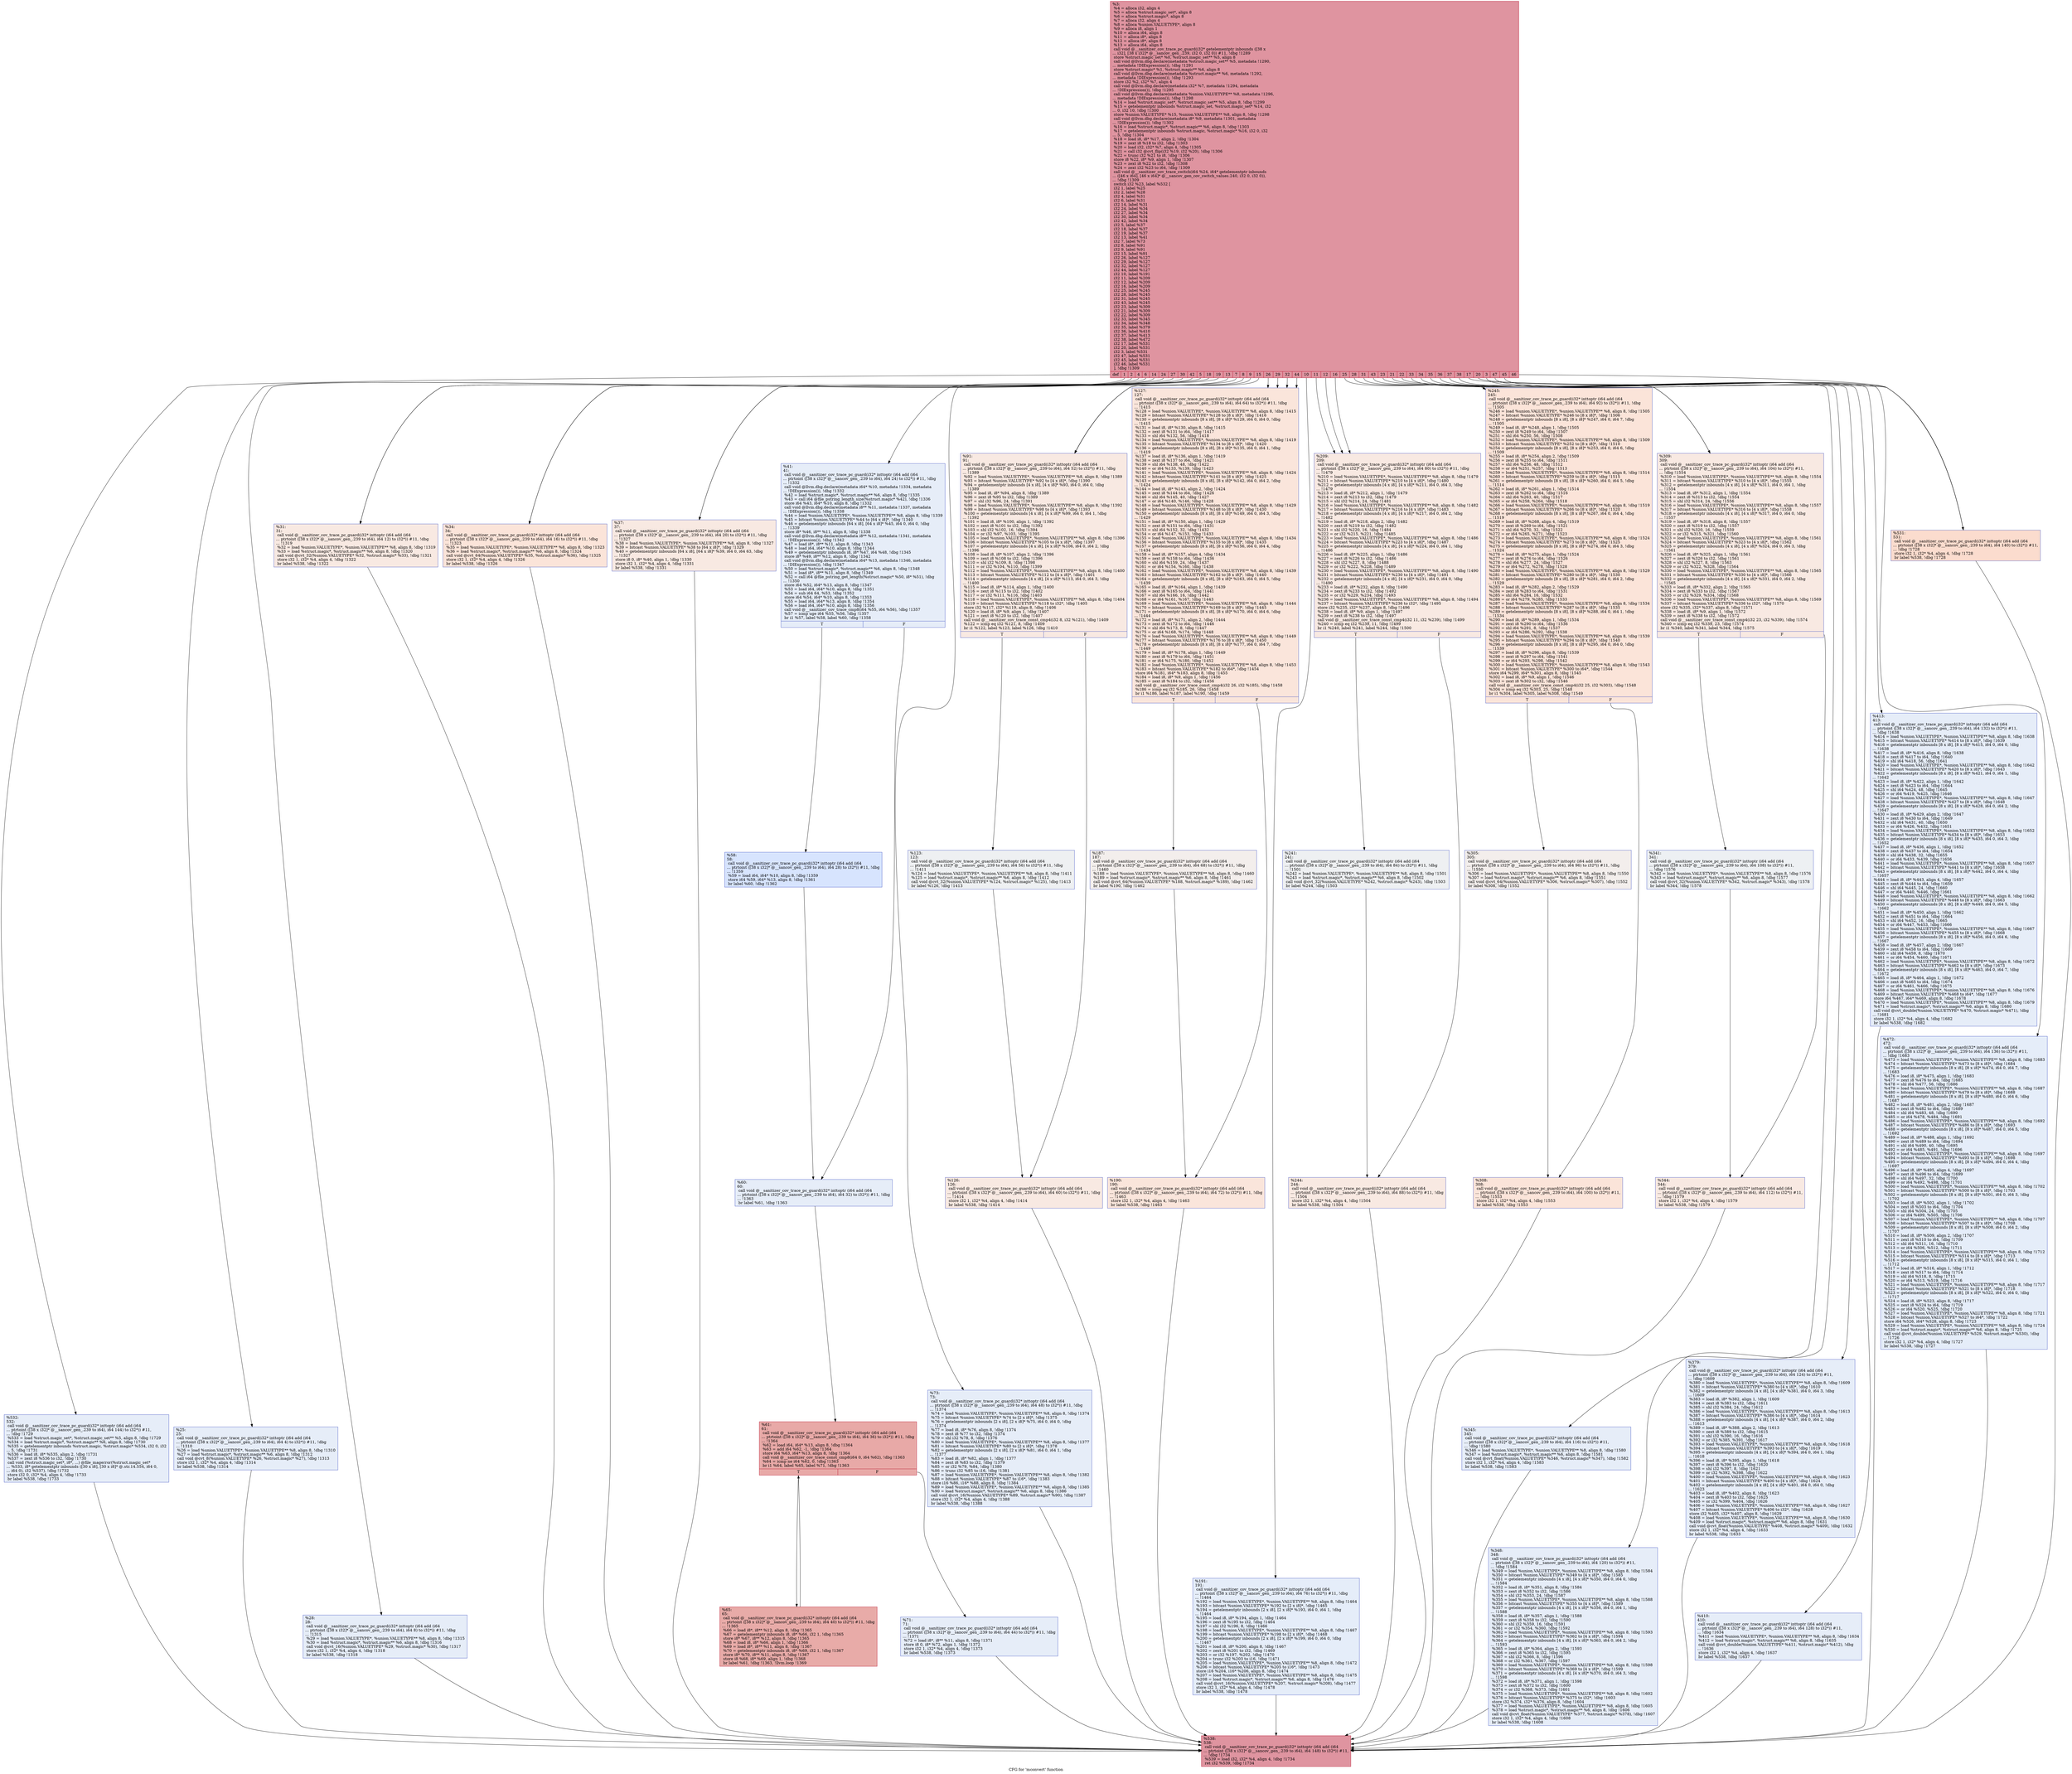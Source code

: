digraph "CFG for 'mconvert' function" {
	label="CFG for 'mconvert' function";

	Node0x564cce70a3f0 [shape=record,color="#b70d28ff", style=filled, fillcolor="#b70d2870",label="{%3:\l  %4 = alloca i32, align 4\l  %5 = alloca %struct.magic_set*, align 8\l  %6 = alloca %struct.magic*, align 8\l  %7 = alloca i32, align 4\l  %8 = alloca %union.VALUETYPE*, align 8\l  %9 = alloca i8, align 1\l  %10 = alloca i64, align 8\l  %11 = alloca i8*, align 8\l  %12 = alloca i8*, align 8\l  %13 = alloca i64, align 8\l  call void @__sanitizer_cov_trace_pc_guard(i32* getelementptr inbounds ([38 x\l... i32], [38 x i32]* @__sancov_gen_.239, i32 0, i32 0)) #11, !dbg !1289\l  store %struct.magic_set* %0, %struct.magic_set** %5, align 8\l  call void @llvm.dbg.declare(metadata %struct.magic_set** %5, metadata !1290,\l... metadata !DIExpression()), !dbg !1291\l  store %struct.magic* %1, %struct.magic** %6, align 8\l  call void @llvm.dbg.declare(metadata %struct.magic** %6, metadata !1292,\l... metadata !DIExpression()), !dbg !1293\l  store i32 %2, i32* %7, align 4\l  call void @llvm.dbg.declare(metadata i32* %7, metadata !1294, metadata\l... !DIExpression()), !dbg !1295\l  call void @llvm.dbg.declare(metadata %union.VALUETYPE** %8, metadata !1296,\l... metadata !DIExpression()), !dbg !1298\l  %14 = load %struct.magic_set*, %struct.magic_set** %5, align 8, !dbg !1299\l  %15 = getelementptr inbounds %struct.magic_set, %struct.magic_set* %14, i32\l... 0, i32 10, !dbg !1300\l  store %union.VALUETYPE* %15, %union.VALUETYPE** %8, align 8, !dbg !1298\l  call void @llvm.dbg.declare(metadata i8* %9, metadata !1301, metadata\l... !DIExpression()), !dbg !1302\l  %16 = load %struct.magic*, %struct.magic** %6, align 8, !dbg !1303\l  %17 = getelementptr inbounds %struct.magic, %struct.magic* %16, i32 0, i32\l... 5, !dbg !1304\l  %18 = load i8, i8* %17, align 2, !dbg !1304\l  %19 = zext i8 %18 to i32, !dbg !1303\l  %20 = load i32, i32* %7, align 4, !dbg !1305\l  %21 = call i32 @cvt_flip(i32 %19, i32 %20), !dbg !1306\l  %22 = trunc i32 %21 to i8, !dbg !1306\l  store i8 %22, i8* %9, align 1, !dbg !1307\l  %23 = zext i8 %22 to i32, !dbg !1308\l  %24 = zext i32 %23 to i64, !dbg !1309\l  call void @__sanitizer_cov_trace_switch(i64 %24, i64* getelementptr inbounds\l... ([46 x i64], [46 x i64]* @__sancov_gen_cov_switch_values.240, i32 0, i32 0)),\l... !dbg !1309\l  switch i32 %23, label %532 [\l    i32 1, label %25\l    i32 2, label %28\l    i32 4, label %31\l    i32 6, label %31\l    i32 14, label %31\l    i32 24, label %34\l    i32 27, label %34\l    i32 30, label %34\l    i32 42, label %34\l    i32 5, label %37\l    i32 18, label %37\l    i32 19, label %37\l    i32 13, label %41\l    i32 7, label %73\l    i32 8, label %91\l    i32 9, label %91\l    i32 15, label %91\l    i32 26, label %127\l    i32 29, label %127\l    i32 32, label %127\l    i32 44, label %127\l    i32 10, label %191\l    i32 11, label %209\l    i32 12, label %209\l    i32 16, label %209\l    i32 25, label %245\l    i32 28, label %245\l    i32 31, label %245\l    i32 43, label %245\l    i32 23, label %309\l    i32 21, label %309\l    i32 22, label %309\l    i32 33, label %345\l    i32 34, label %348\l    i32 35, label %379\l    i32 36, label %410\l    i32 37, label %413\l    i32 38, label %472\l    i32 17, label %531\l    i32 20, label %531\l    i32 3, label %531\l    i32 47, label %531\l    i32 45, label %531\l    i32 46, label %531\l  ], !dbg !1309\l|{<s0>def|<s1>1|<s2>2|<s3>4|<s4>6|<s5>14|<s6>24|<s7>27|<s8>30|<s9>42|<s10>5|<s11>18|<s12>19|<s13>13|<s14>7|<s15>8|<s16>9|<s17>15|<s18>26|<s19>29|<s20>32|<s21>44|<s22>10|<s23>11|<s24>12|<s25>16|<s26>25|<s27>28|<s28>31|<s29>43|<s30>23|<s31>21|<s32>22|<s33>33|<s34>34|<s35>35|<s36>36|<s37>37|<s38>38|<s39>17|<s40>20|<s41>3|<s42>47|<s43>45|<s44>46}}"];
	Node0x564cce70a3f0:s0 -> Node0x564cce70c040;
	Node0x564cce70a3f0:s1 -> Node0x564cce70b550;
	Node0x564cce70a3f0:s2 -> Node0x564cce70b5a0;
	Node0x564cce70a3f0:s3 -> Node0x564cce70b5f0;
	Node0x564cce70a3f0:s4 -> Node0x564cce70b5f0;
	Node0x564cce70a3f0:s5 -> Node0x564cce70b5f0;
	Node0x564cce70a3f0:s6 -> Node0x564cce70b640;
	Node0x564cce70a3f0:s7 -> Node0x564cce70b640;
	Node0x564cce70a3f0:s8 -> Node0x564cce70b640;
	Node0x564cce70a3f0:s9 -> Node0x564cce70b640;
	Node0x564cce70a3f0:s10 -> Node0x564cce70b690;
	Node0x564cce70a3f0:s11 -> Node0x564cce70b690;
	Node0x564cce70a3f0:s12 -> Node0x564cce70b690;
	Node0x564cce70a3f0:s13 -> Node0x564cce70b6e0;
	Node0x564cce70a3f0:s14 -> Node0x564cce70b8c0;
	Node0x564cce70a3f0:s15 -> Node0x564cce70b910;
	Node0x564cce70a3f0:s16 -> Node0x564cce70b910;
	Node0x564cce70a3f0:s17 -> Node0x564cce70b910;
	Node0x564cce70a3f0:s18 -> Node0x564cce70ba00;
	Node0x564cce70a3f0:s19 -> Node0x564cce70ba00;
	Node0x564cce70a3f0:s20 -> Node0x564cce70ba00;
	Node0x564cce70a3f0:s21 -> Node0x564cce70ba00;
	Node0x564cce70a3f0:s22 -> Node0x564cce70baf0;
	Node0x564cce70a3f0:s23 -> Node0x564cce70bb40;
	Node0x564cce70a3f0:s24 -> Node0x564cce70bb40;
	Node0x564cce70a3f0:s25 -> Node0x564cce70bb40;
	Node0x564cce70a3f0:s26 -> Node0x564cce70bc30;
	Node0x564cce70a3f0:s27 -> Node0x564cce70bc30;
	Node0x564cce70a3f0:s28 -> Node0x564cce70bc30;
	Node0x564cce70a3f0:s29 -> Node0x564cce70bc30;
	Node0x564cce70a3f0:s30 -> Node0x564cce70bd20;
	Node0x564cce70a3f0:s31 -> Node0x564cce70bd20;
	Node0x564cce70a3f0:s32 -> Node0x564cce70bd20;
	Node0x564cce70a3f0:s33 -> Node0x564cce70be10;
	Node0x564cce70a3f0:s34 -> Node0x564cce70be60;
	Node0x564cce70a3f0:s35 -> Node0x564cce70beb0;
	Node0x564cce70a3f0:s36 -> Node0x564cce70bf00;
	Node0x564cce70a3f0:s37 -> Node0x564cce70bf50;
	Node0x564cce70a3f0:s38 -> Node0x564cce70bfa0;
	Node0x564cce70a3f0:s39 -> Node0x564cce70bff0;
	Node0x564cce70a3f0:s40 -> Node0x564cce70bff0;
	Node0x564cce70a3f0:s41 -> Node0x564cce70bff0;
	Node0x564cce70a3f0:s42 -> Node0x564cce70bff0;
	Node0x564cce70a3f0:s43 -> Node0x564cce70bff0;
	Node0x564cce70a3f0:s44 -> Node0x564cce70bff0;
	Node0x564cce70b550 [shape=record,color="#3d50c3ff", style=filled, fillcolor="#c7d7f070",label="{%25:\l25:                                               \l  call void @__sanitizer_cov_trace_pc_guard(i32* inttoptr (i64 add (i64\l... ptrtoint ([38 x i32]* @__sancov_gen_.239 to i64), i64 4) to i32*)) #11, !dbg\l... !1310\l  %26 = load %union.VALUETYPE*, %union.VALUETYPE** %8, align 8, !dbg !1310\l  %27 = load %struct.magic*, %struct.magic** %6, align 8, !dbg !1312\l  call void @cvt_8(%union.VALUETYPE* %26, %struct.magic* %27), !dbg !1313\l  store i32 1, i32* %4, align 4, !dbg !1314\l  br label %538, !dbg !1314\l}"];
	Node0x564cce70b550 -> Node0x564cce70c090;
	Node0x564cce70b5a0 [shape=record,color="#3d50c3ff", style=filled, fillcolor="#c7d7f070",label="{%28:\l28:                                               \l  call void @__sanitizer_cov_trace_pc_guard(i32* inttoptr (i64 add (i64\l... ptrtoint ([38 x i32]* @__sancov_gen_.239 to i64), i64 8) to i32*)) #11, !dbg\l... !1315\l  %29 = load %union.VALUETYPE*, %union.VALUETYPE** %8, align 8, !dbg !1315\l  %30 = load %struct.magic*, %struct.magic** %6, align 8, !dbg !1316\l  call void @cvt_16(%union.VALUETYPE* %29, %struct.magic* %30), !dbg !1317\l  store i32 1, i32* %4, align 4, !dbg !1318\l  br label %538, !dbg !1318\l}"];
	Node0x564cce70b5a0 -> Node0x564cce70c090;
	Node0x564cce70b5f0 [shape=record,color="#3d50c3ff", style=filled, fillcolor="#efcebd70",label="{%31:\l31:                                               \l  call void @__sanitizer_cov_trace_pc_guard(i32* inttoptr (i64 add (i64\l... ptrtoint ([38 x i32]* @__sancov_gen_.239 to i64), i64 12) to i32*)) #11, !dbg\l... !1319\l  %32 = load %union.VALUETYPE*, %union.VALUETYPE** %8, align 8, !dbg !1319\l  %33 = load %struct.magic*, %struct.magic** %6, align 8, !dbg !1320\l  call void @cvt_32(%union.VALUETYPE* %32, %struct.magic* %33), !dbg !1321\l  store i32 1, i32* %4, align 4, !dbg !1322\l  br label %538, !dbg !1322\l}"];
	Node0x564cce70b5f0 -> Node0x564cce70c090;
	Node0x564cce70b640 [shape=record,color="#3d50c3ff", style=filled, fillcolor="#f5c1a970",label="{%34:\l34:                                               \l  call void @__sanitizer_cov_trace_pc_guard(i32* inttoptr (i64 add (i64\l... ptrtoint ([38 x i32]* @__sancov_gen_.239 to i64), i64 16) to i32*)) #11, !dbg\l... !1323\l  %35 = load %union.VALUETYPE*, %union.VALUETYPE** %8, align 8, !dbg !1323\l  %36 = load %struct.magic*, %struct.magic** %6, align 8, !dbg !1324\l  call void @cvt_64(%union.VALUETYPE* %35, %struct.magic* %36), !dbg !1325\l  store i32 1, i32* %4, align 4, !dbg !1326\l  br label %538, !dbg !1326\l}"];
	Node0x564cce70b640 -> Node0x564cce70c090;
	Node0x564cce70b690 [shape=record,color="#3d50c3ff", style=filled, fillcolor="#efcebd70",label="{%37:\l37:                                               \l  call void @__sanitizer_cov_trace_pc_guard(i32* inttoptr (i64 add (i64\l... ptrtoint ([38 x i32]* @__sancov_gen_.239 to i64), i64 20) to i32*)) #11, !dbg\l... !1327\l  %38 = load %union.VALUETYPE*, %union.VALUETYPE** %8, align 8, !dbg !1327\l  %39 = bitcast %union.VALUETYPE* %38 to [64 x i8]*, !dbg !1329\l  %40 = getelementptr inbounds [64 x i8], [64 x i8]* %39, i64 0, i64 63, !dbg\l... !1327\l  store i8 0, i8* %40, align 1, !dbg !1330\l  store i32 1, i32* %4, align 4, !dbg !1331\l  br label %538, !dbg !1331\l}"];
	Node0x564cce70b690 -> Node0x564cce70c090;
	Node0x564cce70b6e0 [shape=record,color="#3d50c3ff", style=filled, fillcolor="#c7d7f070",label="{%41:\l41:                                               \l  call void @__sanitizer_cov_trace_pc_guard(i32* inttoptr (i64 add (i64\l... ptrtoint ([38 x i32]* @__sancov_gen_.239 to i64), i64 24) to i32*)) #11, !dbg\l... !1332\l  call void @llvm.dbg.declare(metadata i64* %10, metadata !1334, metadata\l... !DIExpression()), !dbg !1332\l  %42 = load %struct.magic*, %struct.magic** %6, align 8, !dbg !1335\l  %43 = call i64 @file_pstring_length_size(%struct.magic* %42), !dbg !1336\l  store i64 %43, i64* %10, align 8, !dbg !1332\l  call void @llvm.dbg.declare(metadata i8** %11, metadata !1337, metadata\l... !DIExpression()), !dbg !1338\l  %44 = load %union.VALUETYPE*, %union.VALUETYPE** %8, align 8, !dbg !1339\l  %45 = bitcast %union.VALUETYPE* %44 to [64 x i8]*, !dbg !1340\l  %46 = getelementptr inbounds [64 x i8], [64 x i8]* %45, i64 0, i64 0, !dbg\l... !1339\l  store i8* %46, i8** %11, align 8, !dbg !1338\l  call void @llvm.dbg.declare(metadata i8** %12, metadata !1341, metadata\l... !DIExpression()), !dbg !1342\l  %47 = load i8*, i8** %11, align 8, !dbg !1343\l  %48 = load i64, i64* %10, align 8, !dbg !1344\l  %49 = getelementptr inbounds i8, i8* %47, i64 %48, !dbg !1345\l  store i8* %49, i8** %12, align 8, !dbg !1342\l  call void @llvm.dbg.declare(metadata i64* %13, metadata !1346, metadata\l... !DIExpression()), !dbg !1347\l  %50 = load %struct.magic*, %struct.magic** %6, align 8, !dbg !1348\l  %51 = load i8*, i8** %11, align 8, !dbg !1349\l  %52 = call i64 @file_pstring_get_length(%struct.magic* %50, i8* %51), !dbg\l... !1350\l  store i64 %52, i64* %13, align 8, !dbg !1347\l  %53 = load i64, i64* %10, align 8, !dbg !1351\l  %54 = sub i64 64, %53, !dbg !1352\l  store i64 %54, i64* %10, align 8, !dbg !1353\l  %55 = load i64, i64* %13, align 8, !dbg !1354\l  %56 = load i64, i64* %10, align 8, !dbg !1356\l  call void @__sanitizer_cov_trace_cmp8(i64 %55, i64 %56), !dbg !1357\l  %57 = icmp uge i64 %55, %56, !dbg !1357\l  br i1 %57, label %58, label %60, !dbg !1358\l|{<s0>T|<s1>F}}"];
	Node0x564cce70b6e0:s0 -> Node0x564cce70b730;
	Node0x564cce70b6e0:s1 -> Node0x564cce70b780;
	Node0x564cce70b730 [shape=record,color="#3d50c3ff", style=filled, fillcolor="#a5c3fe70",label="{%58:\l58:                                               \l  call void @__sanitizer_cov_trace_pc_guard(i32* inttoptr (i64 add (i64\l... ptrtoint ([38 x i32]* @__sancov_gen_.239 to i64), i64 28) to i32*)) #11, !dbg\l... !1359\l  %59 = load i64, i64* %10, align 8, !dbg !1359\l  store i64 %59, i64* %13, align 8, !dbg !1361\l  br label %60, !dbg !1362\l}"];
	Node0x564cce70b730 -> Node0x564cce70b780;
	Node0x564cce70b780 [shape=record,color="#3d50c3ff", style=filled, fillcolor="#c7d7f070",label="{%60:\l60:                                               \l  call void @__sanitizer_cov_trace_pc_guard(i32* inttoptr (i64 add (i64\l... ptrtoint ([38 x i32]* @__sancov_gen_.239 to i64), i64 32) to i32*)) #11, !dbg\l... !1363\l  br label %61, !dbg !1363\l}"];
	Node0x564cce70b780 -> Node0x564cce70b7d0;
	Node0x564cce70b7d0 [shape=record,color="#b70d28ff", style=filled, fillcolor="#ca3b3770",label="{%61:\l61:                                               \l  call void @__sanitizer_cov_trace_pc_guard(i32* inttoptr (i64 add (i64\l... ptrtoint ([38 x i32]* @__sancov_gen_.239 to i64), i64 36) to i32*)) #11, !dbg\l... !1364\l  %62 = load i64, i64* %13, align 8, !dbg !1364\l  %63 = add i64 %62, -1, !dbg !1364\l  store i64 %63, i64* %13, align 8, !dbg !1364\l  call void @__sanitizer_cov_trace_const_cmp8(i64 0, i64 %62), !dbg !1363\l  %64 = icmp ne i64 %62, 0, !dbg !1363\l  br i1 %64, label %65, label %71, !dbg !1363\l|{<s0>T|<s1>F}}"];
	Node0x564cce70b7d0:s0 -> Node0x564cce70b820;
	Node0x564cce70b7d0:s1 -> Node0x564cce70b870;
	Node0x564cce70b820 [shape=record,color="#b70d28ff", style=filled, fillcolor="#cc403a70",label="{%65:\l65:                                               \l  call void @__sanitizer_cov_trace_pc_guard(i32* inttoptr (i64 add (i64\l... ptrtoint ([38 x i32]* @__sancov_gen_.239 to i64), i64 40) to i32*)) #11, !dbg\l... !1365\l  %66 = load i8*, i8** %12, align 8, !dbg !1365\l  %67 = getelementptr inbounds i8, i8* %66, i32 1, !dbg !1365\l  store i8* %67, i8** %12, align 8, !dbg !1365\l  %68 = load i8, i8* %66, align 1, !dbg !1366\l  %69 = load i8*, i8** %11, align 8, !dbg !1367\l  %70 = getelementptr inbounds i8, i8* %69, i32 1, !dbg !1367\l  store i8* %70, i8** %11, align 8, !dbg !1367\l  store i8 %68, i8* %69, align 1, !dbg !1368\l  br label %61, !dbg !1363, !llvm.loop !1369\l}"];
	Node0x564cce70b820 -> Node0x564cce70b7d0;
	Node0x564cce70b870 [shape=record,color="#3d50c3ff", style=filled, fillcolor="#c7d7f070",label="{%71:\l71:                                               \l  call void @__sanitizer_cov_trace_pc_guard(i32* inttoptr (i64 add (i64\l... ptrtoint ([38 x i32]* @__sancov_gen_.239 to i64), i64 44) to i32*)) #11, !dbg\l... !1371\l  %72 = load i8*, i8** %11, align 8, !dbg !1371\l  store i8 0, i8* %72, align 1, !dbg !1372\l  store i32 1, i32* %4, align 4, !dbg !1373\l  br label %538, !dbg !1373\l}"];
	Node0x564cce70b870 -> Node0x564cce70c090;
	Node0x564cce70b8c0 [shape=record,color="#3d50c3ff", style=filled, fillcolor="#c7d7f070",label="{%73:\l73:                                               \l  call void @__sanitizer_cov_trace_pc_guard(i32* inttoptr (i64 add (i64\l... ptrtoint ([38 x i32]* @__sancov_gen_.239 to i64), i64 48) to i32*)) #11, !dbg\l... !1374\l  %74 = load %union.VALUETYPE*, %union.VALUETYPE** %8, align 8, !dbg !1374\l  %75 = bitcast %union.VALUETYPE* %74 to [2 x i8]*, !dbg !1375\l  %76 = getelementptr inbounds [2 x i8], [2 x i8]* %75, i64 0, i64 0, !dbg\l... !1374\l  %77 = load i8, i8* %76, align 8, !dbg !1374\l  %78 = zext i8 %77 to i32, !dbg !1374\l  %79 = shl i32 %78, 8, !dbg !1376\l  %80 = load %union.VALUETYPE*, %union.VALUETYPE** %8, align 8, !dbg !1377\l  %81 = bitcast %union.VALUETYPE* %80 to [2 x i8]*, !dbg !1378\l  %82 = getelementptr inbounds [2 x i8], [2 x i8]* %81, i64 0, i64 1, !dbg\l... !1377\l  %83 = load i8, i8* %82, align 1, !dbg !1377\l  %84 = zext i8 %83 to i32, !dbg !1379\l  %85 = or i32 %79, %84, !dbg !1380\l  %86 = trunc i32 %85 to i16, !dbg !1381\l  %87 = load %union.VALUETYPE*, %union.VALUETYPE** %8, align 8, !dbg !1382\l  %88 = bitcast %union.VALUETYPE* %87 to i16*, !dbg !1383\l  store i16 %86, i16* %88, align 8, !dbg !1384\l  %89 = load %union.VALUETYPE*, %union.VALUETYPE** %8, align 8, !dbg !1385\l  %90 = load %struct.magic*, %struct.magic** %6, align 8, !dbg !1386\l  call void @cvt_16(%union.VALUETYPE* %89, %struct.magic* %90), !dbg !1387\l  store i32 1, i32* %4, align 4, !dbg !1388\l  br label %538, !dbg !1388\l}"];
	Node0x564cce70b8c0 -> Node0x564cce70c090;
	Node0x564cce70b910 [shape=record,color="#3d50c3ff", style=filled, fillcolor="#efcebd70",label="{%91:\l91:                                               \l  call void @__sanitizer_cov_trace_pc_guard(i32* inttoptr (i64 add (i64\l... ptrtoint ([38 x i32]* @__sancov_gen_.239 to i64), i64 52) to i32*)) #11, !dbg\l... !1389\l  %92 = load %union.VALUETYPE*, %union.VALUETYPE** %8, align 8, !dbg !1389\l  %93 = bitcast %union.VALUETYPE* %92 to [4 x i8]*, !dbg !1390\l  %94 = getelementptr inbounds [4 x i8], [4 x i8]* %93, i64 0, i64 0, !dbg\l... !1389\l  %95 = load i8, i8* %94, align 8, !dbg !1389\l  %96 = zext i8 %95 to i32, !dbg !1389\l  %97 = shl i32 %96, 24, !dbg !1391\l  %98 = load %union.VALUETYPE*, %union.VALUETYPE** %8, align 8, !dbg !1392\l  %99 = bitcast %union.VALUETYPE* %98 to [4 x i8]*, !dbg !1393\l  %100 = getelementptr inbounds [4 x i8], [4 x i8]* %99, i64 0, i64 1, !dbg\l... !1392\l  %101 = load i8, i8* %100, align 1, !dbg !1392\l  %102 = zext i8 %101 to i32, !dbg !1392\l  %103 = shl i32 %102, 16, !dbg !1394\l  %104 = or i32 %97, %103, !dbg !1395\l  %105 = load %union.VALUETYPE*, %union.VALUETYPE** %8, align 8, !dbg !1396\l  %106 = bitcast %union.VALUETYPE* %105 to [4 x i8]*, !dbg !1397\l  %107 = getelementptr inbounds [4 x i8], [4 x i8]* %106, i64 0, i64 2, !dbg\l... !1396\l  %108 = load i8, i8* %107, align 2, !dbg !1396\l  %109 = zext i8 %108 to i32, !dbg !1396\l  %110 = shl i32 %109, 8, !dbg !1398\l  %111 = or i32 %104, %110, !dbg !1399\l  %112 = load %union.VALUETYPE*, %union.VALUETYPE** %8, align 8, !dbg !1400\l  %113 = bitcast %union.VALUETYPE* %112 to [4 x i8]*, !dbg !1401\l  %114 = getelementptr inbounds [4 x i8], [4 x i8]* %113, i64 0, i64 3, !dbg\l... !1400\l  %115 = load i8, i8* %114, align 1, !dbg !1400\l  %116 = zext i8 %115 to i32, !dbg !1402\l  %117 = or i32 %111, %116, !dbg !1403\l  %118 = load %union.VALUETYPE*, %union.VALUETYPE** %8, align 8, !dbg !1404\l  %119 = bitcast %union.VALUETYPE* %118 to i32*, !dbg !1405\l  store i32 %117, i32* %119, align 8, !dbg !1406\l  %120 = load i8, i8* %9, align 1, !dbg !1407\l  %121 = zext i8 %120 to i32, !dbg !1407\l  call void @__sanitizer_cov_trace_const_cmp4(i32 8, i32 %121), !dbg !1409\l  %122 = icmp eq i32 %121, 8, !dbg !1409\l  br i1 %122, label %123, label %126, !dbg !1410\l|{<s0>T|<s1>F}}"];
	Node0x564cce70b910:s0 -> Node0x564cce70b960;
	Node0x564cce70b910:s1 -> Node0x564cce70b9b0;
	Node0x564cce70b960 [shape=record,color="#3d50c3ff", style=filled, fillcolor="#d9dce170",label="{%123:\l123:                                              \l  call void @__sanitizer_cov_trace_pc_guard(i32* inttoptr (i64 add (i64\l... ptrtoint ([38 x i32]* @__sancov_gen_.239 to i64), i64 56) to i32*)) #11, !dbg\l... !1411\l  %124 = load %union.VALUETYPE*, %union.VALUETYPE** %8, align 8, !dbg !1411\l  %125 = load %struct.magic*, %struct.magic** %6, align 8, !dbg !1412\l  call void @cvt_32(%union.VALUETYPE* %124, %struct.magic* %125), !dbg !1413\l  br label %126, !dbg !1413\l}"];
	Node0x564cce70b960 -> Node0x564cce70b9b0;
	Node0x564cce70b9b0 [shape=record,color="#3d50c3ff", style=filled, fillcolor="#efcebd70",label="{%126:\l126:                                              \l  call void @__sanitizer_cov_trace_pc_guard(i32* inttoptr (i64 add (i64\l... ptrtoint ([38 x i32]* @__sancov_gen_.239 to i64), i64 60) to i32*)) #11, !dbg\l... !1414\l  store i32 1, i32* %4, align 4, !dbg !1414\l  br label %538, !dbg !1414\l}"];
	Node0x564cce70b9b0 -> Node0x564cce70c090;
	Node0x564cce70ba00 [shape=record,color="#3d50c3ff", style=filled, fillcolor="#f4c5ad70",label="{%127:\l127:                                              \l  call void @__sanitizer_cov_trace_pc_guard(i32* inttoptr (i64 add (i64\l... ptrtoint ([38 x i32]* @__sancov_gen_.239 to i64), i64 64) to i32*)) #11, !dbg\l... !1415\l  %128 = load %union.VALUETYPE*, %union.VALUETYPE** %8, align 8, !dbg !1415\l  %129 = bitcast %union.VALUETYPE* %128 to [8 x i8]*, !dbg !1416\l  %130 = getelementptr inbounds [8 x i8], [8 x i8]* %129, i64 0, i64 0, !dbg\l... !1415\l  %131 = load i8, i8* %130, align 8, !dbg !1415\l  %132 = zext i8 %131 to i64, !dbg !1417\l  %133 = shl i64 %132, 56, !dbg !1418\l  %134 = load %union.VALUETYPE*, %union.VALUETYPE** %8, align 8, !dbg !1419\l  %135 = bitcast %union.VALUETYPE* %134 to [8 x i8]*, !dbg !1420\l  %136 = getelementptr inbounds [8 x i8], [8 x i8]* %135, i64 0, i64 1, !dbg\l... !1419\l  %137 = load i8, i8* %136, align 1, !dbg !1419\l  %138 = zext i8 %137 to i64, !dbg !1421\l  %139 = shl i64 %138, 48, !dbg !1422\l  %140 = or i64 %133, %139, !dbg !1423\l  %141 = load %union.VALUETYPE*, %union.VALUETYPE** %8, align 8, !dbg !1424\l  %142 = bitcast %union.VALUETYPE* %141 to [8 x i8]*, !dbg !1425\l  %143 = getelementptr inbounds [8 x i8], [8 x i8]* %142, i64 0, i64 2, !dbg\l... !1424\l  %144 = load i8, i8* %143, align 2, !dbg !1424\l  %145 = zext i8 %144 to i64, !dbg !1426\l  %146 = shl i64 %145, 40, !dbg !1427\l  %147 = or i64 %140, %146, !dbg !1428\l  %148 = load %union.VALUETYPE*, %union.VALUETYPE** %8, align 8, !dbg !1429\l  %149 = bitcast %union.VALUETYPE* %148 to [8 x i8]*, !dbg !1430\l  %150 = getelementptr inbounds [8 x i8], [8 x i8]* %149, i64 0, i64 3, !dbg\l... !1429\l  %151 = load i8, i8* %150, align 1, !dbg !1429\l  %152 = zext i8 %151 to i64, !dbg !1431\l  %153 = shl i64 %152, 32, !dbg !1432\l  %154 = or i64 %147, %153, !dbg !1433\l  %155 = load %union.VALUETYPE*, %union.VALUETYPE** %8, align 8, !dbg !1434\l  %156 = bitcast %union.VALUETYPE* %155 to [8 x i8]*, !dbg !1435\l  %157 = getelementptr inbounds [8 x i8], [8 x i8]* %156, i64 0, i64 4, !dbg\l... !1434\l  %158 = load i8, i8* %157, align 4, !dbg !1434\l  %159 = zext i8 %158 to i64, !dbg !1436\l  %160 = shl i64 %159, 24, !dbg !1437\l  %161 = or i64 %154, %160, !dbg !1438\l  %162 = load %union.VALUETYPE*, %union.VALUETYPE** %8, align 8, !dbg !1439\l  %163 = bitcast %union.VALUETYPE* %162 to [8 x i8]*, !dbg !1440\l  %164 = getelementptr inbounds [8 x i8], [8 x i8]* %163, i64 0, i64 5, !dbg\l... !1439\l  %165 = load i8, i8* %164, align 1, !dbg !1439\l  %166 = zext i8 %165 to i64, !dbg !1441\l  %167 = shl i64 %166, 16, !dbg !1442\l  %168 = or i64 %161, %167, !dbg !1443\l  %169 = load %union.VALUETYPE*, %union.VALUETYPE** %8, align 8, !dbg !1444\l  %170 = bitcast %union.VALUETYPE* %169 to [8 x i8]*, !dbg !1445\l  %171 = getelementptr inbounds [8 x i8], [8 x i8]* %170, i64 0, i64 6, !dbg\l... !1444\l  %172 = load i8, i8* %171, align 2, !dbg !1444\l  %173 = zext i8 %172 to i64, !dbg !1446\l  %174 = shl i64 %173, 8, !dbg !1447\l  %175 = or i64 %168, %174, !dbg !1448\l  %176 = load %union.VALUETYPE*, %union.VALUETYPE** %8, align 8, !dbg !1449\l  %177 = bitcast %union.VALUETYPE* %176 to [8 x i8]*, !dbg !1450\l  %178 = getelementptr inbounds [8 x i8], [8 x i8]* %177, i64 0, i64 7, !dbg\l... !1449\l  %179 = load i8, i8* %178, align 1, !dbg !1449\l  %180 = zext i8 %179 to i64, !dbg !1451\l  %181 = or i64 %175, %180, !dbg !1452\l  %182 = load %union.VALUETYPE*, %union.VALUETYPE** %8, align 8, !dbg !1453\l  %183 = bitcast %union.VALUETYPE* %182 to i64*, !dbg !1454\l  store i64 %181, i64* %183, align 8, !dbg !1455\l  %184 = load i8, i8* %9, align 1, !dbg !1456\l  %185 = zext i8 %184 to i32, !dbg !1456\l  call void @__sanitizer_cov_trace_const_cmp4(i32 26, i32 %185), !dbg !1458\l  %186 = icmp eq i32 %185, 26, !dbg !1458\l  br i1 %186, label %187, label %190, !dbg !1459\l|{<s0>T|<s1>F}}"];
	Node0x564cce70ba00:s0 -> Node0x564cce70ba50;
	Node0x564cce70ba00:s1 -> Node0x564cce70baa0;
	Node0x564cce70ba50 [shape=record,color="#3d50c3ff", style=filled, fillcolor="#e3d9d370",label="{%187:\l187:                                              \l  call void @__sanitizer_cov_trace_pc_guard(i32* inttoptr (i64 add (i64\l... ptrtoint ([38 x i32]* @__sancov_gen_.239 to i64), i64 68) to i32*)) #11, !dbg\l... !1460\l  %188 = load %union.VALUETYPE*, %union.VALUETYPE** %8, align 8, !dbg !1460\l  %189 = load %struct.magic*, %struct.magic** %6, align 8, !dbg !1461\l  call void @cvt_64(%union.VALUETYPE* %188, %struct.magic* %189), !dbg !1462\l  br label %190, !dbg !1462\l}"];
	Node0x564cce70ba50 -> Node0x564cce70baa0;
	Node0x564cce70baa0 [shape=record,color="#3d50c3ff", style=filled, fillcolor="#f4c5ad70",label="{%190:\l190:                                              \l  call void @__sanitizer_cov_trace_pc_guard(i32* inttoptr (i64 add (i64\l... ptrtoint ([38 x i32]* @__sancov_gen_.239 to i64), i64 72) to i32*)) #11, !dbg\l... !1463\l  store i32 1, i32* %4, align 4, !dbg !1463\l  br label %538, !dbg !1463\l}"];
	Node0x564cce70baa0 -> Node0x564cce70c090;
	Node0x564cce70baf0 [shape=record,color="#3d50c3ff", style=filled, fillcolor="#c5d6f270",label="{%191:\l191:                                              \l  call void @__sanitizer_cov_trace_pc_guard(i32* inttoptr (i64 add (i64\l... ptrtoint ([38 x i32]* @__sancov_gen_.239 to i64), i64 76) to i32*)) #11, !dbg\l... !1464\l  %192 = load %union.VALUETYPE*, %union.VALUETYPE** %8, align 8, !dbg !1464\l  %193 = bitcast %union.VALUETYPE* %192 to [2 x i8]*, !dbg !1465\l  %194 = getelementptr inbounds [2 x i8], [2 x i8]* %193, i64 0, i64 1, !dbg\l... !1464\l  %195 = load i8, i8* %194, align 1, !dbg !1464\l  %196 = zext i8 %195 to i32, !dbg !1464\l  %197 = shl i32 %196, 8, !dbg !1466\l  %198 = load %union.VALUETYPE*, %union.VALUETYPE** %8, align 8, !dbg !1467\l  %199 = bitcast %union.VALUETYPE* %198 to [2 x i8]*, !dbg !1468\l  %200 = getelementptr inbounds [2 x i8], [2 x i8]* %199, i64 0, i64 0, !dbg\l... !1467\l  %201 = load i8, i8* %200, align 8, !dbg !1467\l  %202 = zext i8 %201 to i32, !dbg !1469\l  %203 = or i32 %197, %202, !dbg !1470\l  %204 = trunc i32 %203 to i16, !dbg !1471\l  %205 = load %union.VALUETYPE*, %union.VALUETYPE** %8, align 8, !dbg !1472\l  %206 = bitcast %union.VALUETYPE* %205 to i16*, !dbg !1473\l  store i16 %204, i16* %206, align 8, !dbg !1474\l  %207 = load %union.VALUETYPE*, %union.VALUETYPE** %8, align 8, !dbg !1475\l  %208 = load %struct.magic*, %struct.magic** %6, align 8, !dbg !1476\l  call void @cvt_16(%union.VALUETYPE* %207, %struct.magic* %208), !dbg !1477\l  store i32 1, i32* %4, align 4, !dbg !1478\l  br label %538, !dbg !1478\l}"];
	Node0x564cce70baf0 -> Node0x564cce70c090;
	Node0x564cce70bb40 [shape=record,color="#3d50c3ff", style=filled, fillcolor="#efcebd70",label="{%209:\l209:                                              \l  call void @__sanitizer_cov_trace_pc_guard(i32* inttoptr (i64 add (i64\l... ptrtoint ([38 x i32]* @__sancov_gen_.239 to i64), i64 80) to i32*)) #11, !dbg\l... !1479\l  %210 = load %union.VALUETYPE*, %union.VALUETYPE** %8, align 8, !dbg !1479\l  %211 = bitcast %union.VALUETYPE* %210 to [4 x i8]*, !dbg !1480\l  %212 = getelementptr inbounds [4 x i8], [4 x i8]* %211, i64 0, i64 3, !dbg\l... !1479\l  %213 = load i8, i8* %212, align 1, !dbg !1479\l  %214 = zext i8 %213 to i32, !dbg !1479\l  %215 = shl i32 %214, 24, !dbg !1481\l  %216 = load %union.VALUETYPE*, %union.VALUETYPE** %8, align 8, !dbg !1482\l  %217 = bitcast %union.VALUETYPE* %216 to [4 x i8]*, !dbg !1483\l  %218 = getelementptr inbounds [4 x i8], [4 x i8]* %217, i64 0, i64 2, !dbg\l... !1482\l  %219 = load i8, i8* %218, align 2, !dbg !1482\l  %220 = zext i8 %219 to i32, !dbg !1482\l  %221 = shl i32 %220, 16, !dbg !1484\l  %222 = or i32 %215, %221, !dbg !1485\l  %223 = load %union.VALUETYPE*, %union.VALUETYPE** %8, align 8, !dbg !1486\l  %224 = bitcast %union.VALUETYPE* %223 to [4 x i8]*, !dbg !1487\l  %225 = getelementptr inbounds [4 x i8], [4 x i8]* %224, i64 0, i64 1, !dbg\l... !1486\l  %226 = load i8, i8* %225, align 1, !dbg !1486\l  %227 = zext i8 %226 to i32, !dbg !1486\l  %228 = shl i32 %227, 8, !dbg !1488\l  %229 = or i32 %222, %228, !dbg !1489\l  %230 = load %union.VALUETYPE*, %union.VALUETYPE** %8, align 8, !dbg !1490\l  %231 = bitcast %union.VALUETYPE* %230 to [4 x i8]*, !dbg !1491\l  %232 = getelementptr inbounds [4 x i8], [4 x i8]* %231, i64 0, i64 0, !dbg\l... !1490\l  %233 = load i8, i8* %232, align 8, !dbg !1490\l  %234 = zext i8 %233 to i32, !dbg !1492\l  %235 = or i32 %229, %234, !dbg !1493\l  %236 = load %union.VALUETYPE*, %union.VALUETYPE** %8, align 8, !dbg !1494\l  %237 = bitcast %union.VALUETYPE* %236 to i32*, !dbg !1495\l  store i32 %235, i32* %237, align 8, !dbg !1496\l  %238 = load i8, i8* %9, align 1, !dbg !1497\l  %239 = zext i8 %238 to i32, !dbg !1497\l  call void @__sanitizer_cov_trace_const_cmp4(i32 11, i32 %239), !dbg !1499\l  %240 = icmp eq i32 %239, 11, !dbg !1499\l  br i1 %240, label %241, label %244, !dbg !1500\l|{<s0>T|<s1>F}}"];
	Node0x564cce70bb40:s0 -> Node0x564cce70bb90;
	Node0x564cce70bb40:s1 -> Node0x564cce70bbe0;
	Node0x564cce70bb90 [shape=record,color="#3d50c3ff", style=filled, fillcolor="#d9dce170",label="{%241:\l241:                                              \l  call void @__sanitizer_cov_trace_pc_guard(i32* inttoptr (i64 add (i64\l... ptrtoint ([38 x i32]* @__sancov_gen_.239 to i64), i64 84) to i32*)) #11, !dbg\l... !1501\l  %242 = load %union.VALUETYPE*, %union.VALUETYPE** %8, align 8, !dbg !1501\l  %243 = load %struct.magic*, %struct.magic** %6, align 8, !dbg !1502\l  call void @cvt_32(%union.VALUETYPE* %242, %struct.magic* %243), !dbg !1503\l  br label %244, !dbg !1503\l}"];
	Node0x564cce70bb90 -> Node0x564cce70bbe0;
	Node0x564cce70bbe0 [shape=record,color="#3d50c3ff", style=filled, fillcolor="#efcebd70",label="{%244:\l244:                                              \l  call void @__sanitizer_cov_trace_pc_guard(i32* inttoptr (i64 add (i64\l... ptrtoint ([38 x i32]* @__sancov_gen_.239 to i64), i64 88) to i32*)) #11, !dbg\l... !1504\l  store i32 1, i32* %4, align 4, !dbg !1504\l  br label %538, !dbg !1504\l}"];
	Node0x564cce70bbe0 -> Node0x564cce70c090;
	Node0x564cce70bc30 [shape=record,color="#3d50c3ff", style=filled, fillcolor="#f5c1a970",label="{%245:\l245:                                              \l  call void @__sanitizer_cov_trace_pc_guard(i32* inttoptr (i64 add (i64\l... ptrtoint ([38 x i32]* @__sancov_gen_.239 to i64), i64 92) to i32*)) #11, !dbg\l... !1505\l  %246 = load %union.VALUETYPE*, %union.VALUETYPE** %8, align 8, !dbg !1505\l  %247 = bitcast %union.VALUETYPE* %246 to [8 x i8]*, !dbg !1506\l  %248 = getelementptr inbounds [8 x i8], [8 x i8]* %247, i64 0, i64 7, !dbg\l... !1505\l  %249 = load i8, i8* %248, align 1, !dbg !1505\l  %250 = zext i8 %249 to i64, !dbg !1507\l  %251 = shl i64 %250, 56, !dbg !1508\l  %252 = load %union.VALUETYPE*, %union.VALUETYPE** %8, align 8, !dbg !1509\l  %253 = bitcast %union.VALUETYPE* %252 to [8 x i8]*, !dbg !1510\l  %254 = getelementptr inbounds [8 x i8], [8 x i8]* %253, i64 0, i64 6, !dbg\l... !1509\l  %255 = load i8, i8* %254, align 2, !dbg !1509\l  %256 = zext i8 %255 to i64, !dbg !1511\l  %257 = shl i64 %256, 48, !dbg !1512\l  %258 = or i64 %251, %257, !dbg !1513\l  %259 = load %union.VALUETYPE*, %union.VALUETYPE** %8, align 8, !dbg !1514\l  %260 = bitcast %union.VALUETYPE* %259 to [8 x i8]*, !dbg !1515\l  %261 = getelementptr inbounds [8 x i8], [8 x i8]* %260, i64 0, i64 5, !dbg\l... !1514\l  %262 = load i8, i8* %261, align 1, !dbg !1514\l  %263 = zext i8 %262 to i64, !dbg !1516\l  %264 = shl i64 %263, 40, !dbg !1517\l  %265 = or i64 %258, %264, !dbg !1518\l  %266 = load %union.VALUETYPE*, %union.VALUETYPE** %8, align 8, !dbg !1519\l  %267 = bitcast %union.VALUETYPE* %266 to [8 x i8]*, !dbg !1520\l  %268 = getelementptr inbounds [8 x i8], [8 x i8]* %267, i64 0, i64 4, !dbg\l... !1519\l  %269 = load i8, i8* %268, align 4, !dbg !1519\l  %270 = zext i8 %269 to i64, !dbg !1521\l  %271 = shl i64 %270, 32, !dbg !1522\l  %272 = or i64 %265, %271, !dbg !1523\l  %273 = load %union.VALUETYPE*, %union.VALUETYPE** %8, align 8, !dbg !1524\l  %274 = bitcast %union.VALUETYPE* %273 to [8 x i8]*, !dbg !1525\l  %275 = getelementptr inbounds [8 x i8], [8 x i8]* %274, i64 0, i64 3, !dbg\l... !1524\l  %276 = load i8, i8* %275, align 1, !dbg !1524\l  %277 = zext i8 %276 to i64, !dbg !1526\l  %278 = shl i64 %277, 24, !dbg !1527\l  %279 = or i64 %272, %278, !dbg !1528\l  %280 = load %union.VALUETYPE*, %union.VALUETYPE** %8, align 8, !dbg !1529\l  %281 = bitcast %union.VALUETYPE* %280 to [8 x i8]*, !dbg !1530\l  %282 = getelementptr inbounds [8 x i8], [8 x i8]* %281, i64 0, i64 2, !dbg\l... !1529\l  %283 = load i8, i8* %282, align 2, !dbg !1529\l  %284 = zext i8 %283 to i64, !dbg !1531\l  %285 = shl i64 %284, 16, !dbg !1532\l  %286 = or i64 %279, %285, !dbg !1533\l  %287 = load %union.VALUETYPE*, %union.VALUETYPE** %8, align 8, !dbg !1534\l  %288 = bitcast %union.VALUETYPE* %287 to [8 x i8]*, !dbg !1535\l  %289 = getelementptr inbounds [8 x i8], [8 x i8]* %288, i64 0, i64 1, !dbg\l... !1534\l  %290 = load i8, i8* %289, align 1, !dbg !1534\l  %291 = zext i8 %290 to i64, !dbg !1536\l  %292 = shl i64 %291, 8, !dbg !1537\l  %293 = or i64 %286, %292, !dbg !1538\l  %294 = load %union.VALUETYPE*, %union.VALUETYPE** %8, align 8, !dbg !1539\l  %295 = bitcast %union.VALUETYPE* %294 to [8 x i8]*, !dbg !1540\l  %296 = getelementptr inbounds [8 x i8], [8 x i8]* %295, i64 0, i64 0, !dbg\l... !1539\l  %297 = load i8, i8* %296, align 8, !dbg !1539\l  %298 = zext i8 %297 to i64, !dbg !1541\l  %299 = or i64 %293, %298, !dbg !1542\l  %300 = load %union.VALUETYPE*, %union.VALUETYPE** %8, align 8, !dbg !1543\l  %301 = bitcast %union.VALUETYPE* %300 to i64*, !dbg !1544\l  store i64 %299, i64* %301, align 8, !dbg !1545\l  %302 = load i8, i8* %9, align 1, !dbg !1546\l  %303 = zext i8 %302 to i32, !dbg !1546\l  call void @__sanitizer_cov_trace_const_cmp4(i32 25, i32 %303), !dbg !1548\l  %304 = icmp eq i32 %303, 25, !dbg !1548\l  br i1 %304, label %305, label %308, !dbg !1549\l|{<s0>T|<s1>F}}"];
	Node0x564cce70bc30:s0 -> Node0x564cce70bc80;
	Node0x564cce70bc30:s1 -> Node0x564cce70bcd0;
	Node0x564cce70bc80 [shape=record,color="#3d50c3ff", style=filled, fillcolor="#e3d9d370",label="{%305:\l305:                                              \l  call void @__sanitizer_cov_trace_pc_guard(i32* inttoptr (i64 add (i64\l... ptrtoint ([38 x i32]* @__sancov_gen_.239 to i64), i64 96) to i32*)) #11, !dbg\l... !1550\l  %306 = load %union.VALUETYPE*, %union.VALUETYPE** %8, align 8, !dbg !1550\l  %307 = load %struct.magic*, %struct.magic** %6, align 8, !dbg !1551\l  call void @cvt_64(%union.VALUETYPE* %306, %struct.magic* %307), !dbg !1552\l  br label %308, !dbg !1552\l}"];
	Node0x564cce70bc80 -> Node0x564cce70bcd0;
	Node0x564cce70bcd0 [shape=record,color="#3d50c3ff", style=filled, fillcolor="#f5c1a970",label="{%308:\l308:                                              \l  call void @__sanitizer_cov_trace_pc_guard(i32* inttoptr (i64 add (i64\l... ptrtoint ([38 x i32]* @__sancov_gen_.239 to i64), i64 100) to i32*)) #11,\l... !dbg !1553\l  store i32 1, i32* %4, align 4, !dbg !1553\l  br label %538, !dbg !1553\l}"];
	Node0x564cce70bcd0 -> Node0x564cce70c090;
	Node0x564cce70bd20 [shape=record,color="#3d50c3ff", style=filled, fillcolor="#efcebd70",label="{%309:\l309:                                              \l  call void @__sanitizer_cov_trace_pc_guard(i32* inttoptr (i64 add (i64\l... ptrtoint ([38 x i32]* @__sancov_gen_.239 to i64), i64 104) to i32*)) #11,\l... !dbg !1554\l  %310 = load %union.VALUETYPE*, %union.VALUETYPE** %8, align 8, !dbg !1554\l  %311 = bitcast %union.VALUETYPE* %310 to [4 x i8]*, !dbg !1555\l  %312 = getelementptr inbounds [4 x i8], [4 x i8]* %311, i64 0, i64 1, !dbg\l... !1554\l  %313 = load i8, i8* %312, align 1, !dbg !1554\l  %314 = zext i8 %313 to i32, !dbg !1554\l  %315 = shl i32 %314, 24, !dbg !1556\l  %316 = load %union.VALUETYPE*, %union.VALUETYPE** %8, align 8, !dbg !1557\l  %317 = bitcast %union.VALUETYPE* %316 to [4 x i8]*, !dbg !1558\l  %318 = getelementptr inbounds [4 x i8], [4 x i8]* %317, i64 0, i64 0, !dbg\l... !1557\l  %319 = load i8, i8* %318, align 8, !dbg !1557\l  %320 = zext i8 %319 to i32, !dbg !1557\l  %321 = shl i32 %320, 16, !dbg !1559\l  %322 = or i32 %315, %321, !dbg !1560\l  %323 = load %union.VALUETYPE*, %union.VALUETYPE** %8, align 8, !dbg !1561\l  %324 = bitcast %union.VALUETYPE* %323 to [4 x i8]*, !dbg !1562\l  %325 = getelementptr inbounds [4 x i8], [4 x i8]* %324, i64 0, i64 3, !dbg\l... !1561\l  %326 = load i8, i8* %325, align 1, !dbg !1561\l  %327 = zext i8 %326 to i32, !dbg !1561\l  %328 = shl i32 %327, 8, !dbg !1563\l  %329 = or i32 %322, %328, !dbg !1564\l  %330 = load %union.VALUETYPE*, %union.VALUETYPE** %8, align 8, !dbg !1565\l  %331 = bitcast %union.VALUETYPE* %330 to [4 x i8]*, !dbg !1566\l  %332 = getelementptr inbounds [4 x i8], [4 x i8]* %331, i64 0, i64 2, !dbg\l... !1565\l  %333 = load i8, i8* %332, align 2, !dbg !1565\l  %334 = zext i8 %333 to i32, !dbg !1567\l  %335 = or i32 %329, %334, !dbg !1568\l  %336 = load %union.VALUETYPE*, %union.VALUETYPE** %8, align 8, !dbg !1569\l  %337 = bitcast %union.VALUETYPE* %336 to i32*, !dbg !1570\l  store i32 %335, i32* %337, align 8, !dbg !1571\l  %338 = load i8, i8* %9, align 1, !dbg !1572\l  %339 = zext i8 %338 to i32, !dbg !1572\l  call void @__sanitizer_cov_trace_const_cmp4(i32 23, i32 %339), !dbg !1574\l  %340 = icmp eq i32 %339, 23, !dbg !1574\l  br i1 %340, label %341, label %344, !dbg !1575\l|{<s0>T|<s1>F}}"];
	Node0x564cce70bd20:s0 -> Node0x564cce70bd70;
	Node0x564cce70bd20:s1 -> Node0x564cce70bdc0;
	Node0x564cce70bd70 [shape=record,color="#3d50c3ff", style=filled, fillcolor="#d6dce470",label="{%341:\l341:                                              \l  call void @__sanitizer_cov_trace_pc_guard(i32* inttoptr (i64 add (i64\l... ptrtoint ([38 x i32]* @__sancov_gen_.239 to i64), i64 108) to i32*)) #11,\l... !dbg !1576\l  %342 = load %union.VALUETYPE*, %union.VALUETYPE** %8, align 8, !dbg !1576\l  %343 = load %struct.magic*, %struct.magic** %6, align 8, !dbg !1577\l  call void @cvt_32(%union.VALUETYPE* %342, %struct.magic* %343), !dbg !1578\l  br label %344, !dbg !1578\l}"];
	Node0x564cce70bd70 -> Node0x564cce70bdc0;
	Node0x564cce70bdc0 [shape=record,color="#3d50c3ff", style=filled, fillcolor="#efcebd70",label="{%344:\l344:                                              \l  call void @__sanitizer_cov_trace_pc_guard(i32* inttoptr (i64 add (i64\l... ptrtoint ([38 x i32]* @__sancov_gen_.239 to i64), i64 112) to i32*)) #11,\l... !dbg !1579\l  store i32 1, i32* %4, align 4, !dbg !1579\l  br label %538, !dbg !1579\l}"];
	Node0x564cce70bdc0 -> Node0x564cce70c090;
	Node0x564cce70be10 [shape=record,color="#3d50c3ff", style=filled, fillcolor="#c7d7f070",label="{%345:\l345:                                              \l  call void @__sanitizer_cov_trace_pc_guard(i32* inttoptr (i64 add (i64\l... ptrtoint ([38 x i32]* @__sancov_gen_.239 to i64), i64 116) to i32*)) #11,\l... !dbg !1580\l  %346 = load %union.VALUETYPE*, %union.VALUETYPE** %8, align 8, !dbg !1580\l  %347 = load %struct.magic*, %struct.magic** %6, align 8, !dbg !1581\l  call void @cvt_float(%union.VALUETYPE* %346, %struct.magic* %347), !dbg !1582\l  store i32 1, i32* %4, align 4, !dbg !1583\l  br label %538, !dbg !1583\l}"];
	Node0x564cce70be10 -> Node0x564cce70c090;
	Node0x564cce70be60 [shape=record,color="#3d50c3ff", style=filled, fillcolor="#c7d7f070",label="{%348:\l348:                                              \l  call void @__sanitizer_cov_trace_pc_guard(i32* inttoptr (i64 add (i64\l... ptrtoint ([38 x i32]* @__sancov_gen_.239 to i64), i64 120) to i32*)) #11,\l... !dbg !1584\l  %349 = load %union.VALUETYPE*, %union.VALUETYPE** %8, align 8, !dbg !1584\l  %350 = bitcast %union.VALUETYPE* %349 to [4 x i8]*, !dbg !1585\l  %351 = getelementptr inbounds [4 x i8], [4 x i8]* %350, i64 0, i64 0, !dbg\l... !1584\l  %352 = load i8, i8* %351, align 8, !dbg !1584\l  %353 = zext i8 %352 to i32, !dbg !1586\l  %354 = shl i32 %353, 24, !dbg !1587\l  %355 = load %union.VALUETYPE*, %union.VALUETYPE** %8, align 8, !dbg !1588\l  %356 = bitcast %union.VALUETYPE* %355 to [4 x i8]*, !dbg !1589\l  %357 = getelementptr inbounds [4 x i8], [4 x i8]* %356, i64 0, i64 1, !dbg\l... !1588\l  %358 = load i8, i8* %357, align 1, !dbg !1588\l  %359 = zext i8 %358 to i32, !dbg !1590\l  %360 = shl i32 %359, 16, !dbg !1591\l  %361 = or i32 %354, %360, !dbg !1592\l  %362 = load %union.VALUETYPE*, %union.VALUETYPE** %8, align 8, !dbg !1593\l  %363 = bitcast %union.VALUETYPE* %362 to [4 x i8]*, !dbg !1594\l  %364 = getelementptr inbounds [4 x i8], [4 x i8]* %363, i64 0, i64 2, !dbg\l... !1593\l  %365 = load i8, i8* %364, align 2, !dbg !1593\l  %366 = zext i8 %365 to i32, !dbg !1595\l  %367 = shl i32 %366, 8, !dbg !1596\l  %368 = or i32 %361, %367, !dbg !1597\l  %369 = load %union.VALUETYPE*, %union.VALUETYPE** %8, align 8, !dbg !1598\l  %370 = bitcast %union.VALUETYPE* %369 to [4 x i8]*, !dbg !1599\l  %371 = getelementptr inbounds [4 x i8], [4 x i8]* %370, i64 0, i64 3, !dbg\l... !1598\l  %372 = load i8, i8* %371, align 1, !dbg !1598\l  %373 = zext i8 %372 to i32, !dbg !1600\l  %374 = or i32 %368, %373, !dbg !1601\l  %375 = load %union.VALUETYPE*, %union.VALUETYPE** %8, align 8, !dbg !1602\l  %376 = bitcast %union.VALUETYPE* %375 to i32*, !dbg !1603\l  store i32 %374, i32* %376, align 8, !dbg !1604\l  %377 = load %union.VALUETYPE*, %union.VALUETYPE** %8, align 8, !dbg !1605\l  %378 = load %struct.magic*, %struct.magic** %6, align 8, !dbg !1606\l  call void @cvt_float(%union.VALUETYPE* %377, %struct.magic* %378), !dbg !1607\l  store i32 1, i32* %4, align 4, !dbg !1608\l  br label %538, !dbg !1608\l}"];
	Node0x564cce70be60 -> Node0x564cce70c090;
	Node0x564cce70beb0 [shape=record,color="#3d50c3ff", style=filled, fillcolor="#c7d7f070",label="{%379:\l379:                                              \l  call void @__sanitizer_cov_trace_pc_guard(i32* inttoptr (i64 add (i64\l... ptrtoint ([38 x i32]* @__sancov_gen_.239 to i64), i64 124) to i32*)) #11,\l... !dbg !1609\l  %380 = load %union.VALUETYPE*, %union.VALUETYPE** %8, align 8, !dbg !1609\l  %381 = bitcast %union.VALUETYPE* %380 to [4 x i8]*, !dbg !1610\l  %382 = getelementptr inbounds [4 x i8], [4 x i8]* %381, i64 0, i64 3, !dbg\l... !1609\l  %383 = load i8, i8* %382, align 1, !dbg !1609\l  %384 = zext i8 %383 to i32, !dbg !1611\l  %385 = shl i32 %384, 24, !dbg !1612\l  %386 = load %union.VALUETYPE*, %union.VALUETYPE** %8, align 8, !dbg !1613\l  %387 = bitcast %union.VALUETYPE* %386 to [4 x i8]*, !dbg !1614\l  %388 = getelementptr inbounds [4 x i8], [4 x i8]* %387, i64 0, i64 2, !dbg\l... !1613\l  %389 = load i8, i8* %388, align 2, !dbg !1613\l  %390 = zext i8 %389 to i32, !dbg !1615\l  %391 = shl i32 %390, 16, !dbg !1616\l  %392 = or i32 %385, %391, !dbg !1617\l  %393 = load %union.VALUETYPE*, %union.VALUETYPE** %8, align 8, !dbg !1618\l  %394 = bitcast %union.VALUETYPE* %393 to [4 x i8]*, !dbg !1619\l  %395 = getelementptr inbounds [4 x i8], [4 x i8]* %394, i64 0, i64 1, !dbg\l... !1618\l  %396 = load i8, i8* %395, align 1, !dbg !1618\l  %397 = zext i8 %396 to i32, !dbg !1620\l  %398 = shl i32 %397, 8, !dbg !1621\l  %399 = or i32 %392, %398, !dbg !1622\l  %400 = load %union.VALUETYPE*, %union.VALUETYPE** %8, align 8, !dbg !1623\l  %401 = bitcast %union.VALUETYPE* %400 to [4 x i8]*, !dbg !1624\l  %402 = getelementptr inbounds [4 x i8], [4 x i8]* %401, i64 0, i64 0, !dbg\l... !1623\l  %403 = load i8, i8* %402, align 8, !dbg !1623\l  %404 = zext i8 %403 to i32, !dbg !1625\l  %405 = or i32 %399, %404, !dbg !1626\l  %406 = load %union.VALUETYPE*, %union.VALUETYPE** %8, align 8, !dbg !1627\l  %407 = bitcast %union.VALUETYPE* %406 to i32*, !dbg !1628\l  store i32 %405, i32* %407, align 8, !dbg !1629\l  %408 = load %union.VALUETYPE*, %union.VALUETYPE** %8, align 8, !dbg !1630\l  %409 = load %struct.magic*, %struct.magic** %6, align 8, !dbg !1631\l  call void @cvt_float(%union.VALUETYPE* %408, %struct.magic* %409), !dbg !1632\l  store i32 1, i32* %4, align 4, !dbg !1633\l  br label %538, !dbg !1633\l}"];
	Node0x564cce70beb0 -> Node0x564cce70c090;
	Node0x564cce70bf00 [shape=record,color="#3d50c3ff", style=filled, fillcolor="#c7d7f070",label="{%410:\l410:                                              \l  call void @__sanitizer_cov_trace_pc_guard(i32* inttoptr (i64 add (i64\l... ptrtoint ([38 x i32]* @__sancov_gen_.239 to i64), i64 128) to i32*)) #11,\l... !dbg !1634\l  %411 = load %union.VALUETYPE*, %union.VALUETYPE** %8, align 8, !dbg !1634\l  %412 = load %struct.magic*, %struct.magic** %6, align 8, !dbg !1635\l  call void @cvt_double(%union.VALUETYPE* %411, %struct.magic* %412), !dbg\l... !1636\l  store i32 1, i32* %4, align 4, !dbg !1637\l  br label %538, !dbg !1637\l}"];
	Node0x564cce70bf00 -> Node0x564cce70c090;
	Node0x564cce70bf50 [shape=record,color="#3d50c3ff", style=filled, fillcolor="#c7d7f070",label="{%413:\l413:                                              \l  call void @__sanitizer_cov_trace_pc_guard(i32* inttoptr (i64 add (i64\l... ptrtoint ([38 x i32]* @__sancov_gen_.239 to i64), i64 132) to i32*)) #11,\l... !dbg !1638\l  %414 = load %union.VALUETYPE*, %union.VALUETYPE** %8, align 8, !dbg !1638\l  %415 = bitcast %union.VALUETYPE* %414 to [8 x i8]*, !dbg !1639\l  %416 = getelementptr inbounds [8 x i8], [8 x i8]* %415, i64 0, i64 0, !dbg\l... !1638\l  %417 = load i8, i8* %416, align 8, !dbg !1638\l  %418 = zext i8 %417 to i64, !dbg !1640\l  %419 = shl i64 %418, 56, !dbg !1641\l  %420 = load %union.VALUETYPE*, %union.VALUETYPE** %8, align 8, !dbg !1642\l  %421 = bitcast %union.VALUETYPE* %420 to [8 x i8]*, !dbg !1643\l  %422 = getelementptr inbounds [8 x i8], [8 x i8]* %421, i64 0, i64 1, !dbg\l... !1642\l  %423 = load i8, i8* %422, align 1, !dbg !1642\l  %424 = zext i8 %423 to i64, !dbg !1644\l  %425 = shl i64 %424, 48, !dbg !1645\l  %426 = or i64 %419, %425, !dbg !1646\l  %427 = load %union.VALUETYPE*, %union.VALUETYPE** %8, align 8, !dbg !1647\l  %428 = bitcast %union.VALUETYPE* %427 to [8 x i8]*, !dbg !1648\l  %429 = getelementptr inbounds [8 x i8], [8 x i8]* %428, i64 0, i64 2, !dbg\l... !1647\l  %430 = load i8, i8* %429, align 2, !dbg !1647\l  %431 = zext i8 %430 to i64, !dbg !1649\l  %432 = shl i64 %431, 40, !dbg !1650\l  %433 = or i64 %426, %432, !dbg !1651\l  %434 = load %union.VALUETYPE*, %union.VALUETYPE** %8, align 8, !dbg !1652\l  %435 = bitcast %union.VALUETYPE* %434 to [8 x i8]*, !dbg !1653\l  %436 = getelementptr inbounds [8 x i8], [8 x i8]* %435, i64 0, i64 3, !dbg\l... !1652\l  %437 = load i8, i8* %436, align 1, !dbg !1652\l  %438 = zext i8 %437 to i64, !dbg !1654\l  %439 = shl i64 %438, 32, !dbg !1655\l  %440 = or i64 %433, %439, !dbg !1656\l  %441 = load %union.VALUETYPE*, %union.VALUETYPE** %8, align 8, !dbg !1657\l  %442 = bitcast %union.VALUETYPE* %441 to [8 x i8]*, !dbg !1658\l  %443 = getelementptr inbounds [8 x i8], [8 x i8]* %442, i64 0, i64 4, !dbg\l... !1657\l  %444 = load i8, i8* %443, align 4, !dbg !1657\l  %445 = zext i8 %444 to i64, !dbg !1659\l  %446 = shl i64 %445, 24, !dbg !1660\l  %447 = or i64 %440, %446, !dbg !1661\l  %448 = load %union.VALUETYPE*, %union.VALUETYPE** %8, align 8, !dbg !1662\l  %449 = bitcast %union.VALUETYPE* %448 to [8 x i8]*, !dbg !1663\l  %450 = getelementptr inbounds [8 x i8], [8 x i8]* %449, i64 0, i64 5, !dbg\l... !1662\l  %451 = load i8, i8* %450, align 1, !dbg !1662\l  %452 = zext i8 %451 to i64, !dbg !1664\l  %453 = shl i64 %452, 16, !dbg !1665\l  %454 = or i64 %447, %453, !dbg !1666\l  %455 = load %union.VALUETYPE*, %union.VALUETYPE** %8, align 8, !dbg !1667\l  %456 = bitcast %union.VALUETYPE* %455 to [8 x i8]*, !dbg !1668\l  %457 = getelementptr inbounds [8 x i8], [8 x i8]* %456, i64 0, i64 6, !dbg\l... !1667\l  %458 = load i8, i8* %457, align 2, !dbg !1667\l  %459 = zext i8 %458 to i64, !dbg !1669\l  %460 = shl i64 %459, 8, !dbg !1670\l  %461 = or i64 %454, %460, !dbg !1671\l  %462 = load %union.VALUETYPE*, %union.VALUETYPE** %8, align 8, !dbg !1672\l  %463 = bitcast %union.VALUETYPE* %462 to [8 x i8]*, !dbg !1673\l  %464 = getelementptr inbounds [8 x i8], [8 x i8]* %463, i64 0, i64 7, !dbg\l... !1672\l  %465 = load i8, i8* %464, align 1, !dbg !1672\l  %466 = zext i8 %465 to i64, !dbg !1674\l  %467 = or i64 %461, %466, !dbg !1675\l  %468 = load %union.VALUETYPE*, %union.VALUETYPE** %8, align 8, !dbg !1676\l  %469 = bitcast %union.VALUETYPE* %468 to i64*, !dbg !1677\l  store i64 %467, i64* %469, align 8, !dbg !1678\l  %470 = load %union.VALUETYPE*, %union.VALUETYPE** %8, align 8, !dbg !1679\l  %471 = load %struct.magic*, %struct.magic** %6, align 8, !dbg !1680\l  call void @cvt_double(%union.VALUETYPE* %470, %struct.magic* %471), !dbg\l... !1681\l  store i32 1, i32* %4, align 4, !dbg !1682\l  br label %538, !dbg !1682\l}"];
	Node0x564cce70bf50 -> Node0x564cce70c090;
	Node0x564cce70bfa0 [shape=record,color="#3d50c3ff", style=filled, fillcolor="#c5d6f270",label="{%472:\l472:                                              \l  call void @__sanitizer_cov_trace_pc_guard(i32* inttoptr (i64 add (i64\l... ptrtoint ([38 x i32]* @__sancov_gen_.239 to i64), i64 136) to i32*)) #11,\l... !dbg !1683\l  %473 = load %union.VALUETYPE*, %union.VALUETYPE** %8, align 8, !dbg !1683\l  %474 = bitcast %union.VALUETYPE* %473 to [8 x i8]*, !dbg !1684\l  %475 = getelementptr inbounds [8 x i8], [8 x i8]* %474, i64 0, i64 7, !dbg\l... !1683\l  %476 = load i8, i8* %475, align 1, !dbg !1683\l  %477 = zext i8 %476 to i64, !dbg !1685\l  %478 = shl i64 %477, 56, !dbg !1686\l  %479 = load %union.VALUETYPE*, %union.VALUETYPE** %8, align 8, !dbg !1687\l  %480 = bitcast %union.VALUETYPE* %479 to [8 x i8]*, !dbg !1688\l  %481 = getelementptr inbounds [8 x i8], [8 x i8]* %480, i64 0, i64 6, !dbg\l... !1687\l  %482 = load i8, i8* %481, align 2, !dbg !1687\l  %483 = zext i8 %482 to i64, !dbg !1689\l  %484 = shl i64 %483, 48, !dbg !1690\l  %485 = or i64 %478, %484, !dbg !1691\l  %486 = load %union.VALUETYPE*, %union.VALUETYPE** %8, align 8, !dbg !1692\l  %487 = bitcast %union.VALUETYPE* %486 to [8 x i8]*, !dbg !1693\l  %488 = getelementptr inbounds [8 x i8], [8 x i8]* %487, i64 0, i64 5, !dbg\l... !1692\l  %489 = load i8, i8* %488, align 1, !dbg !1692\l  %490 = zext i8 %489 to i64, !dbg !1694\l  %491 = shl i64 %490, 40, !dbg !1695\l  %492 = or i64 %485, %491, !dbg !1696\l  %493 = load %union.VALUETYPE*, %union.VALUETYPE** %8, align 8, !dbg !1697\l  %494 = bitcast %union.VALUETYPE* %493 to [8 x i8]*, !dbg !1698\l  %495 = getelementptr inbounds [8 x i8], [8 x i8]* %494, i64 0, i64 4, !dbg\l... !1697\l  %496 = load i8, i8* %495, align 4, !dbg !1697\l  %497 = zext i8 %496 to i64, !dbg !1699\l  %498 = shl i64 %497, 32, !dbg !1700\l  %499 = or i64 %492, %498, !dbg !1701\l  %500 = load %union.VALUETYPE*, %union.VALUETYPE** %8, align 8, !dbg !1702\l  %501 = bitcast %union.VALUETYPE* %500 to [8 x i8]*, !dbg !1703\l  %502 = getelementptr inbounds [8 x i8], [8 x i8]* %501, i64 0, i64 3, !dbg\l... !1702\l  %503 = load i8, i8* %502, align 1, !dbg !1702\l  %504 = zext i8 %503 to i64, !dbg !1704\l  %505 = shl i64 %504, 24, !dbg !1705\l  %506 = or i64 %499, %505, !dbg !1706\l  %507 = load %union.VALUETYPE*, %union.VALUETYPE** %8, align 8, !dbg !1707\l  %508 = bitcast %union.VALUETYPE* %507 to [8 x i8]*, !dbg !1708\l  %509 = getelementptr inbounds [8 x i8], [8 x i8]* %508, i64 0, i64 2, !dbg\l... !1707\l  %510 = load i8, i8* %509, align 2, !dbg !1707\l  %511 = zext i8 %510 to i64, !dbg !1709\l  %512 = shl i64 %511, 16, !dbg !1710\l  %513 = or i64 %506, %512, !dbg !1711\l  %514 = load %union.VALUETYPE*, %union.VALUETYPE** %8, align 8, !dbg !1712\l  %515 = bitcast %union.VALUETYPE* %514 to [8 x i8]*, !dbg !1713\l  %516 = getelementptr inbounds [8 x i8], [8 x i8]* %515, i64 0, i64 1, !dbg\l... !1712\l  %517 = load i8, i8* %516, align 1, !dbg !1712\l  %518 = zext i8 %517 to i64, !dbg !1714\l  %519 = shl i64 %518, 8, !dbg !1715\l  %520 = or i64 %513, %519, !dbg !1716\l  %521 = load %union.VALUETYPE*, %union.VALUETYPE** %8, align 8, !dbg !1717\l  %522 = bitcast %union.VALUETYPE* %521 to [8 x i8]*, !dbg !1718\l  %523 = getelementptr inbounds [8 x i8], [8 x i8]* %522, i64 0, i64 0, !dbg\l... !1717\l  %524 = load i8, i8* %523, align 8, !dbg !1717\l  %525 = zext i8 %524 to i64, !dbg !1719\l  %526 = or i64 %520, %525, !dbg !1720\l  %527 = load %union.VALUETYPE*, %union.VALUETYPE** %8, align 8, !dbg !1721\l  %528 = bitcast %union.VALUETYPE* %527 to i64*, !dbg !1722\l  store i64 %526, i64* %528, align 8, !dbg !1723\l  %529 = load %union.VALUETYPE*, %union.VALUETYPE** %8, align 8, !dbg !1724\l  %530 = load %struct.magic*, %struct.magic** %6, align 8, !dbg !1725\l  call void @cvt_double(%union.VALUETYPE* %529, %struct.magic* %530), !dbg\l... !1726\l  store i32 1, i32* %4, align 4, !dbg !1727\l  br label %538, !dbg !1727\l}"];
	Node0x564cce70bfa0 -> Node0x564cce70c090;
	Node0x564cce70bff0 [shape=record,color="#3d50c3ff", style=filled, fillcolor="#f7af9170",label="{%531:\l531:                                              \l  call void @__sanitizer_cov_trace_pc_guard(i32* inttoptr (i64 add (i64\l... ptrtoint ([38 x i32]* @__sancov_gen_.239 to i64), i64 140) to i32*)) #11,\l... !dbg !1728\l  store i32 1, i32* %4, align 4, !dbg !1728\l  br label %538, !dbg !1728\l}"];
	Node0x564cce70bff0 -> Node0x564cce70c090;
	Node0x564cce70c040 [shape=record,color="#3d50c3ff", style=filled, fillcolor="#c7d7f070",label="{%532:\l532:                                              \l  call void @__sanitizer_cov_trace_pc_guard(i32* inttoptr (i64 add (i64\l... ptrtoint ([38 x i32]* @__sancov_gen_.239 to i64), i64 144) to i32*)) #11,\l... !dbg !1729\l  %533 = load %struct.magic_set*, %struct.magic_set** %5, align 8, !dbg !1729\l  %534 = load %struct.magic*, %struct.magic** %6, align 8, !dbg !1730\l  %535 = getelementptr inbounds %struct.magic, %struct.magic* %534, i32 0, i32\l... 5, !dbg !1731\l  %536 = load i8, i8* %535, align 2, !dbg !1731\l  %537 = zext i8 %536 to i32, !dbg !1730\l  call void (%struct.magic_set*, i8*, ...) @file_magerror(%struct.magic_set*\l... %533, i8* getelementptr inbounds ([30 x i8], [30 x i8]* @.str.14.554, i64 0,\l... i64 0), i32 %537), !dbg !1732\l  store i32 0, i32* %4, align 4, !dbg !1733\l  br label %538, !dbg !1733\l}"];
	Node0x564cce70c040 -> Node0x564cce70c090;
	Node0x564cce70c090 [shape=record,color="#b70d28ff", style=filled, fillcolor="#b70d2870",label="{%538:\l538:                                              \l  call void @__sanitizer_cov_trace_pc_guard(i32* inttoptr (i64 add (i64\l... ptrtoint ([38 x i32]* @__sancov_gen_.239 to i64), i64 148) to i32*)) #11,\l... !dbg !1734\l  %539 = load i32, i32* %4, align 4, !dbg !1734\l  ret i32 %539, !dbg !1734\l}"];
}
